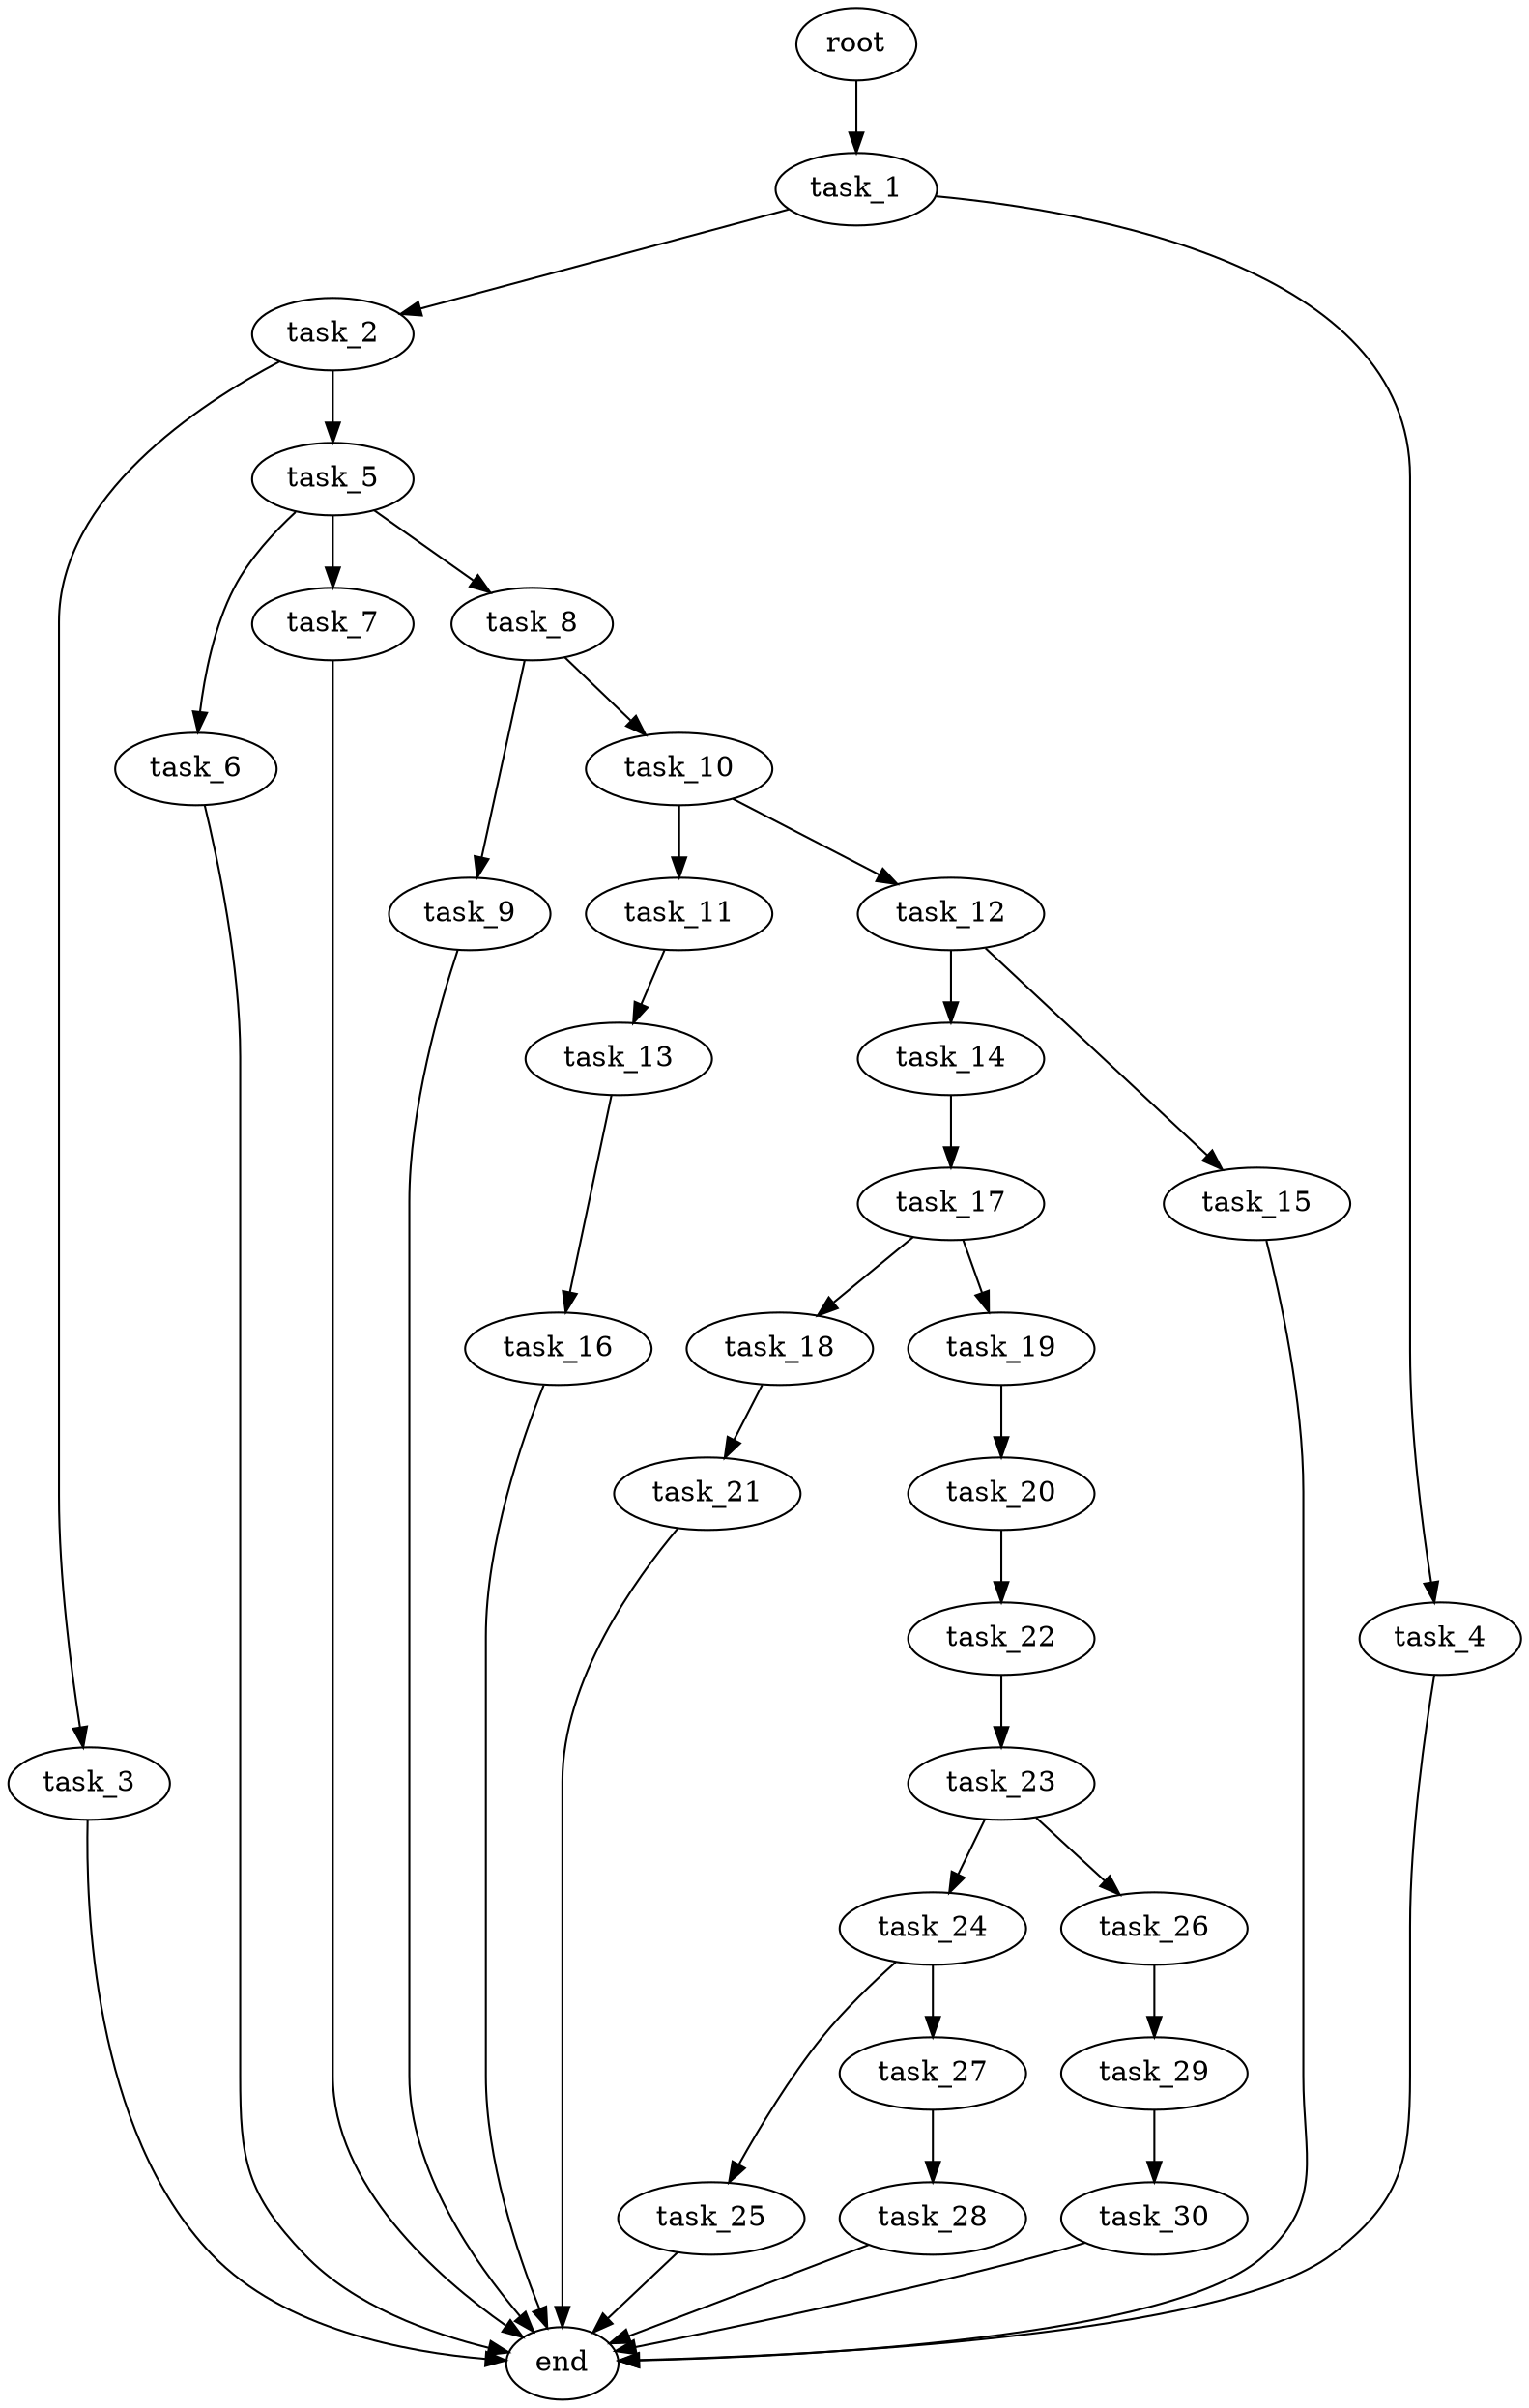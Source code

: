 digraph G {
  root [size="0.000000e+00"];
  task_1 [size="8.351363e+10"];
  task_2 [size="8.836938e+10"];
  task_3 [size="3.784372e+09"];
  task_4 [size="3.368307e+10"];
  task_5 [size="7.663310e+10"];
  task_6 [size="1.311359e+10"];
  task_7 [size="3.767822e+10"];
  task_8 [size="1.623310e+10"];
  task_9 [size="8.313619e+10"];
  task_10 [size="7.711207e+10"];
  task_11 [size="8.090628e+10"];
  task_12 [size="1.656226e+10"];
  task_13 [size="4.377296e+10"];
  task_14 [size="4.109175e+10"];
  task_15 [size="6.763953e+10"];
  task_16 [size="2.376064e+10"];
  task_17 [size="4.442543e+10"];
  task_18 [size="2.849994e+10"];
  task_19 [size="7.485617e+10"];
  task_20 [size="4.489831e+10"];
  task_21 [size="5.340577e+10"];
  task_22 [size="3.095369e+10"];
  task_23 [size="8.086430e+10"];
  task_24 [size="4.690687e+10"];
  task_25 [size="8.351299e+10"];
  task_26 [size="3.679042e+10"];
  task_27 [size="9.471355e+10"];
  task_28 [size="9.844413e+10"];
  task_29 [size="4.617338e+10"];
  task_30 [size="2.818436e+10"];
  end [size="0.000000e+00"];

  root -> task_1 [size="1.000000e-12"];
  task_1 -> task_2 [size="8.836938e+08"];
  task_1 -> task_4 [size="3.368307e+08"];
  task_2 -> task_3 [size="3.784372e+07"];
  task_2 -> task_5 [size="7.663310e+08"];
  task_3 -> end [size="1.000000e-12"];
  task_4 -> end [size="1.000000e-12"];
  task_5 -> task_6 [size="1.311359e+08"];
  task_5 -> task_7 [size="3.767822e+08"];
  task_5 -> task_8 [size="1.623310e+08"];
  task_6 -> end [size="1.000000e-12"];
  task_7 -> end [size="1.000000e-12"];
  task_8 -> task_9 [size="8.313619e+08"];
  task_8 -> task_10 [size="7.711207e+08"];
  task_9 -> end [size="1.000000e-12"];
  task_10 -> task_11 [size="8.090628e+08"];
  task_10 -> task_12 [size="1.656226e+08"];
  task_11 -> task_13 [size="4.377296e+08"];
  task_12 -> task_14 [size="4.109175e+08"];
  task_12 -> task_15 [size="6.763953e+08"];
  task_13 -> task_16 [size="2.376064e+08"];
  task_14 -> task_17 [size="4.442543e+08"];
  task_15 -> end [size="1.000000e-12"];
  task_16 -> end [size="1.000000e-12"];
  task_17 -> task_18 [size="2.849994e+08"];
  task_17 -> task_19 [size="7.485617e+08"];
  task_18 -> task_21 [size="5.340577e+08"];
  task_19 -> task_20 [size="4.489831e+08"];
  task_20 -> task_22 [size="3.095369e+08"];
  task_21 -> end [size="1.000000e-12"];
  task_22 -> task_23 [size="8.086430e+08"];
  task_23 -> task_24 [size="4.690687e+08"];
  task_23 -> task_26 [size="3.679042e+08"];
  task_24 -> task_25 [size="8.351299e+08"];
  task_24 -> task_27 [size="9.471355e+08"];
  task_25 -> end [size="1.000000e-12"];
  task_26 -> task_29 [size="4.617338e+08"];
  task_27 -> task_28 [size="9.844413e+08"];
  task_28 -> end [size="1.000000e-12"];
  task_29 -> task_30 [size="2.818436e+08"];
  task_30 -> end [size="1.000000e-12"];
}
